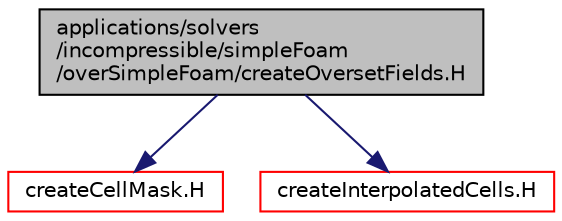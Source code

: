 digraph "applications/solvers/incompressible/simpleFoam/overSimpleFoam/createOversetFields.H"
{
  bgcolor="transparent";
  edge [fontname="Helvetica",fontsize="10",labelfontname="Helvetica",labelfontsize="10"];
  node [fontname="Helvetica",fontsize="10",shape=record];
  Node1 [label="applications/solvers\l/incompressible/simpleFoam\l/overSimpleFoam/createOversetFields.H",height=0.2,width=0.4,color="black", fillcolor="grey75", style="filled" fontcolor="black"];
  Node1 -> Node2 [color="midnightblue",fontsize="10",style="solid",fontname="Helvetica"];
  Node2 [label="createCellMask.H",height=0.2,width=0.4,color="red",URL="$createCellMask_8H.html",tooltip="Creates mask for blocked out cells. "];
  Node1 -> Node3 [color="midnightblue",fontsize="10",style="solid",fontname="Helvetica"];
  Node3 [label="createInterpolatedCells.H",height=0.2,width=0.4,color="red",URL="$createInterpolatedCells_8H.html",tooltip="Creates mask for interpolated cells. "];
}
